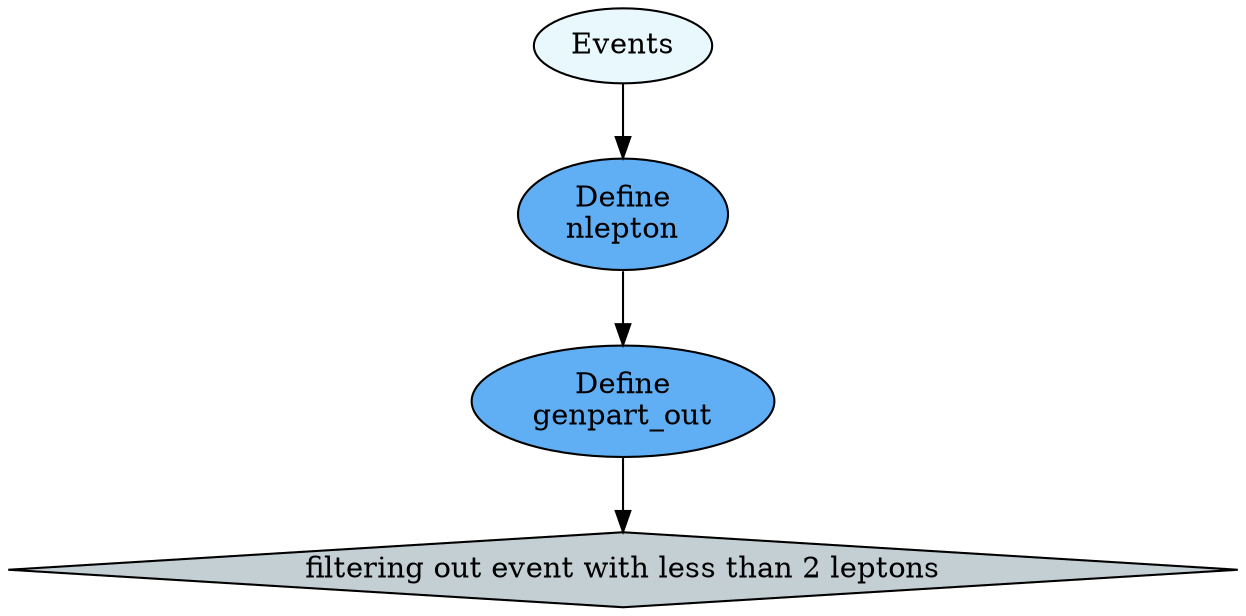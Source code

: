 digraph {
	2 [label="filtering out event with less than 2 leptons", style="filled", fillcolor="#c4cfd4", shape="diamond"];
	3 [label="Define
genpart_out", style="filled", fillcolor="#60aef3", shape="oval"];
	4 [label="Define
nlepton", style="filled", fillcolor="#60aef3", shape="oval"];
	0 [label="Events", style="filled", fillcolor="#e8f8fc", shape="oval"];
	3 -> 2;
	4 -> 3;
	0 -> 4;
}